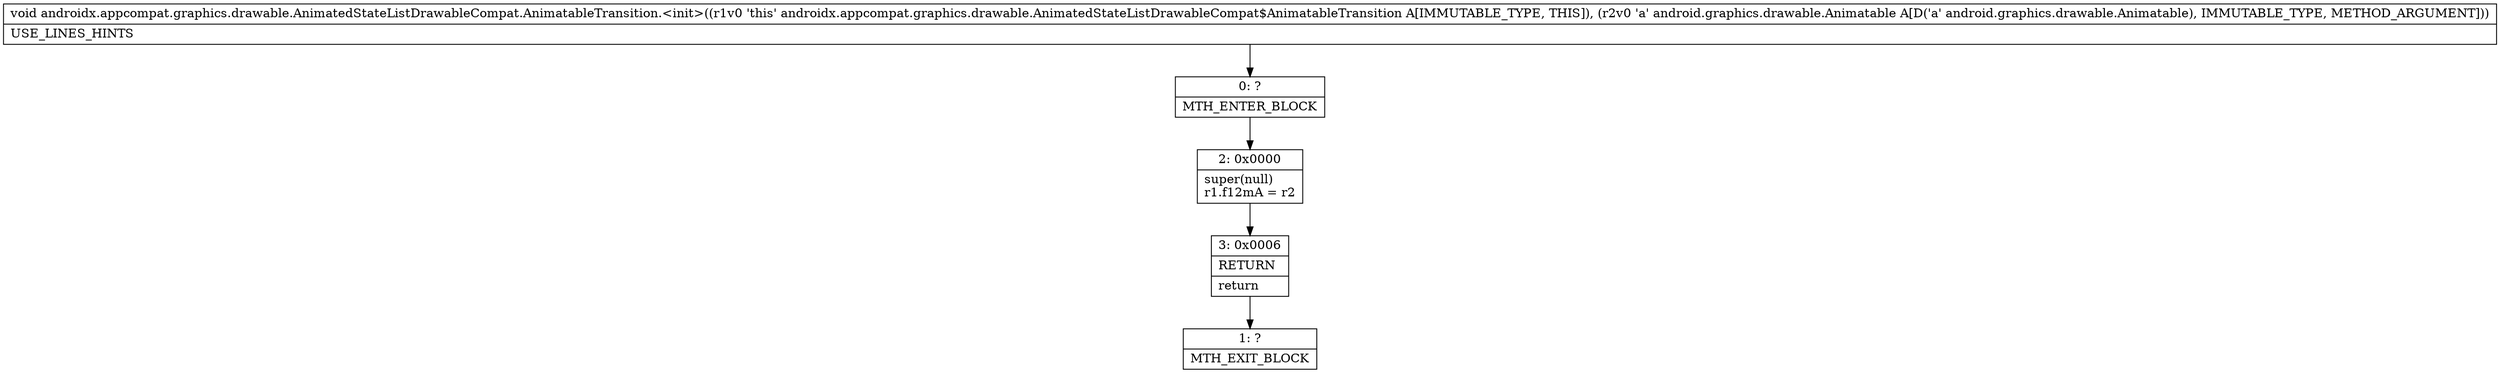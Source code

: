 digraph "CFG forandroidx.appcompat.graphics.drawable.AnimatedStateListDrawableCompat.AnimatableTransition.\<init\>(Landroid\/graphics\/drawable\/Animatable;)V" {
Node_0 [shape=record,label="{0\:\ ?|MTH_ENTER_BLOCK\l}"];
Node_2 [shape=record,label="{2\:\ 0x0000|super(null)\lr1.f12mA = r2\l}"];
Node_3 [shape=record,label="{3\:\ 0x0006|RETURN\l|return\l}"];
Node_1 [shape=record,label="{1\:\ ?|MTH_EXIT_BLOCK\l}"];
MethodNode[shape=record,label="{void androidx.appcompat.graphics.drawable.AnimatedStateListDrawableCompat.AnimatableTransition.\<init\>((r1v0 'this' androidx.appcompat.graphics.drawable.AnimatedStateListDrawableCompat$AnimatableTransition A[IMMUTABLE_TYPE, THIS]), (r2v0 'a' android.graphics.drawable.Animatable A[D('a' android.graphics.drawable.Animatable), IMMUTABLE_TYPE, METHOD_ARGUMENT]))  | USE_LINES_HINTS\l}"];
MethodNode -> Node_0;Node_0 -> Node_2;
Node_2 -> Node_3;
Node_3 -> Node_1;
}

